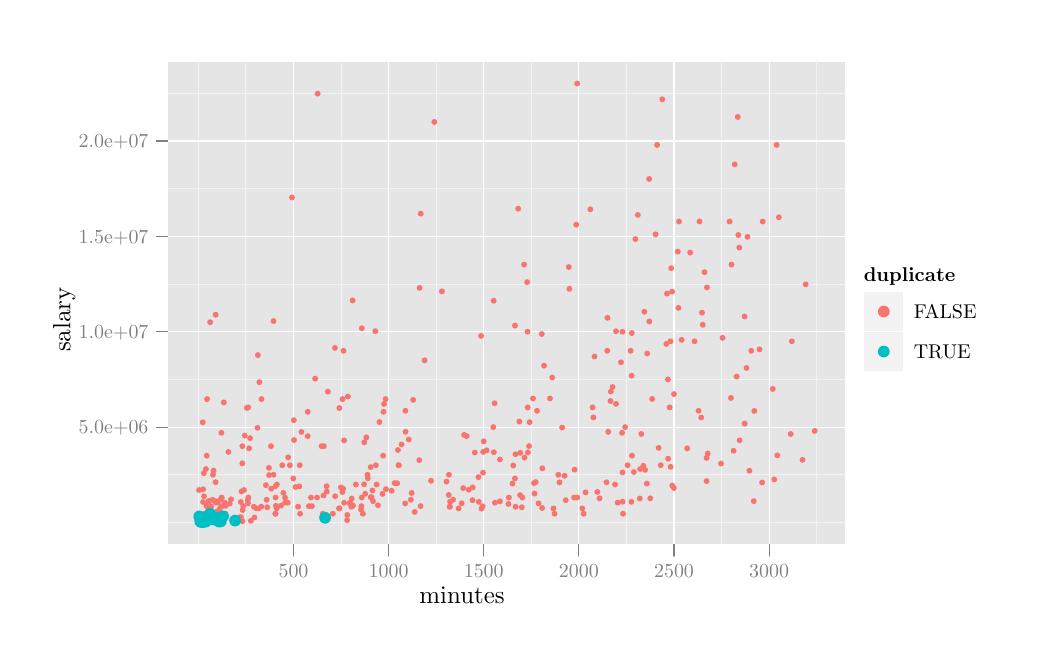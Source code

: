 % Created by tikzDevice version 0.5.3 on 2011-01-28 19:54:13
\begin{tikzpicture}[x=1pt,y=1pt]
\draw[color=white,opacity=0] (0,0) rectangle (361.35,216.81);
\begin{scope}
\path[clip] (  0.00,  0.00) rectangle (361.35,216.81);
\definecolor[named]{drawColor}{rgb}{0.31,0.86,0.98}
\end{scope}
\begin{scope}
\path[clip] (  0.00,  0.00) rectangle (361.35,216.81);
\definecolor[named]{drawColor}{rgb}{0.31,0.86,0.98}
\end{scope}
\begin{scope}
\path[clip] (  0.00,  0.00) rectangle (361.35,216.81);
\definecolor[named]{drawColor}{rgb}{0.31,0.86,0.98}
\end{scope}
\begin{scope}
\path[clip] (  0.00,  0.00) rectangle (361.35,216.81);
\definecolor[named]{drawColor}{rgb}{0.31,0.86,0.98}
\end{scope}
\begin{scope}
\path[clip] (  0.00,  0.00) rectangle (361.35,216.81);
\definecolor[named]{drawColor}{rgb}{0.31,0.86,0.98}
\end{scope}
\begin{scope}
\path[clip] (  0.00,  0.00) rectangle (361.35,216.81);
\definecolor[named]{drawColor}{rgb}{0.31,0.86,0.98}
\end{scope}
\begin{scope}
\path[clip] (  0.00,  0.00) rectangle (361.35,216.81);
\definecolor[named]{drawColor}{rgb}{0.31,0.86,0.98}
\end{scope}
\begin{scope}
\path[clip] (  0.00,  0.00) rectangle (361.35,216.81);
\definecolor[named]{drawColor}{rgb}{0.31,0.86,0.98}
\end{scope}
\begin{scope}
\path[clip] (  0.00,  0.00) rectangle (361.35,216.81);
\definecolor[named]{drawColor}{rgb}{0.31,0.86,0.98}
\end{scope}
\begin{scope}
\path[clip] (  0.00,  0.00) rectangle (361.35,216.81);
\definecolor[named]{drawColor}{rgb}{0.31,0.86,0.98}
\end{scope}
\begin{scope}
\path[clip] (  0.00,  0.00) rectangle (361.35,216.81);
\definecolor[named]{drawColor}{rgb}{0.31,0.86,0.98}
\end{scope}
\begin{scope}
\path[clip] (  0.00,  0.00) rectangle (361.35,216.81);
\definecolor[named]{drawColor}{rgb}{0.31,0.86,0.98}
\end{scope}
\begin{scope}
\path[clip] (  0.00,  0.00) rectangle (361.35,216.81);
\definecolor[named]{drawColor}{rgb}{0.31,0.86,0.98}
\end{scope}
\begin{scope}
\path[clip] (  0.00,  0.00) rectangle (361.35,216.81);
\definecolor[named]{drawColor}{rgb}{0.31,0.86,0.98}
\end{scope}
\begin{scope}
\path[clip] (  0.00,  0.00) rectangle (361.35,216.81);
\definecolor[named]{drawColor}{rgb}{0.31,0.86,0.98}
\end{scope}
\begin{scope}
\path[clip] (  0.00,  0.00) rectangle (361.35,216.81);
\definecolor[named]{drawColor}{rgb}{0.31,0.86,0.98}
\end{scope}
\begin{scope}
\path[clip] (  0.00,  0.00) rectangle (361.35,216.81);
\definecolor[named]{drawColor}{rgb}{0.31,0.86,0.98}
\end{scope}
\begin{scope}
\path[clip] (  0.00,  0.00) rectangle (361.35,216.81);
\definecolor[named]{drawColor}{rgb}{0.31,0.86,0.98}
\end{scope}
\begin{scope}
\path[clip] (  0.00,  0.00) rectangle (361.35,216.81);
\definecolor[named]{drawColor}{rgb}{0.31,0.86,0.98}
\end{scope}
\begin{scope}
\path[clip] (  0.00,  0.00) rectangle (361.35,216.81);
\definecolor[named]{drawColor}{rgb}{0.31,0.86,0.98}
\end{scope}
\begin{scope}
\path[clip] (  0.00,  0.00) rectangle (361.35,216.81);
\definecolor[named]{drawColor}{rgb}{0.31,0.86,0.98}
\end{scope}
\begin{scope}
\path[clip] (  0.00,  0.00) rectangle (361.35,216.81);
\definecolor[named]{drawColor}{rgb}{0.31,0.86,0.98}
\end{scope}
\begin{scope}
\path[clip] (  0.00,  0.00) rectangle (361.35,216.81);
\definecolor[named]{drawColor}{rgb}{0.31,0.86,0.98}
\definecolor[named]{fillColor}{rgb}{1.00,1.00,1.00}

\draw[fill=fillColor,draw opacity=0.00,] (  0.00,  0.00) rectangle (361.35,216.81);
\end{scope}
\begin{scope}
\path[clip] (  0.00,  0.00) rectangle (361.35,216.81);
\definecolor[named]{drawColor}{rgb}{0.31,0.86,0.98}
\end{scope}
\begin{scope}
\path[clip] (  0.00,  0.00) rectangle (361.35,216.81);
\definecolor[named]{drawColor}{rgb}{0.31,0.86,0.98}
\end{scope}
\begin{scope}
\path[clip] (  0.00,  0.00) rectangle (361.35,216.81);
\definecolor[named]{drawColor}{rgb}{0.31,0.86,0.98}
\end{scope}
\begin{scope}
\path[clip] (  0.00,  0.00) rectangle (361.35,216.81);
\definecolor[named]{drawColor}{rgb}{0.31,0.86,0.98}
\end{scope}
\begin{scope}
\path[clip] (  0.00,  0.00) rectangle (361.35,216.81);
\definecolor[named]{drawColor}{rgb}{0.31,0.86,0.98}
\end{scope}
\begin{scope}
\path[clip] (  0.00,  0.00) rectangle (361.35,216.81);
\definecolor[named]{drawColor}{rgb}{0.31,0.86,0.98}
\definecolor[named]{drawColor}{rgb}{0.00,0.00,0.00}

\node[color=drawColor,anchor=base,inner sep=0pt, outer sep=0pt, scale=  0.90] at (156.77,  9.03) {minutes%
};
\end{scope}
\begin{scope}
\path[clip] (  0.00,  0.00) rectangle (361.35,216.81);
\definecolor[named]{drawColor}{rgb}{0.31,0.86,0.98}
\end{scope}
\begin{scope}
\path[clip] (  0.00,  0.00) rectangle (361.35,216.81);
\definecolor[named]{drawColor}{rgb}{0.31,0.86,0.98}
\end{scope}
\begin{scope}
\path[clip] (  0.00,  0.00) rectangle (361.35,216.81);
\definecolor[named]{drawColor}{rgb}{0.31,0.86,0.98}
\definecolor[named]{drawColor}{rgb}{0.00,0.00,0.00}

\node[rotate= 90.00,color=drawColor,anchor=base,inner sep=0pt, outer sep=0pt, scale=  0.90] at ( 15.23,111.50) {salary%
};
\end{scope}
\begin{scope}
\path[clip] (  0.00,  0.00) rectangle (361.35,216.81);
\definecolor[named]{drawColor}{rgb}{0.31,0.86,0.98}
\end{scope}
\begin{scope}
\path[clip] (  0.00,  0.00) rectangle (361.35,216.81);
\definecolor[named]{drawColor}{rgb}{0.31,0.86,0.98}
\end{scope}
\begin{scope}
\path[clip] (  0.00,  0.00) rectangle (361.35,216.81);
\definecolor[named]{drawColor}{rgb}{0.31,0.86,0.98}
\end{scope}
\begin{scope}
\path[clip] ( 18.24,204.76) rectangle ( 50.55,204.76);
\definecolor[named]{drawColor}{rgb}{0.31,0.86,0.98}
\end{scope}
\begin{scope}
\path[clip] (  0.00,  0.00) rectangle (361.35,216.81);
\definecolor[named]{drawColor}{rgb}{0.31,0.86,0.98}
\end{scope}
\begin{scope}
\path[clip] ( 18.24,204.76) rectangle ( 50.55,204.76);
\definecolor[named]{drawColor}{rgb}{0.31,0.86,0.98}
\end{scope}
\begin{scope}
\path[clip] (  0.00,  0.00) rectangle (361.35,216.81);
\definecolor[named]{drawColor}{rgb}{0.31,0.86,0.98}
\end{scope}
\begin{scope}
\path[clip] (  0.00,  0.00) rectangle (361.35,216.81);
\definecolor[named]{drawColor}{rgb}{0.31,0.86,0.98}
\end{scope}
\begin{scope}
\path[clip] (  0.00,  0.00) rectangle (361.35,216.81);
\definecolor[named]{drawColor}{rgb}{0.31,0.86,0.98}
\end{scope}
\begin{scope}
\path[clip] ( 18.24, 30.32) rectangle ( 50.55, 30.32);
\definecolor[named]{drawColor}{rgb}{0.31,0.86,0.98}
\end{scope}
\begin{scope}
\path[clip] (  0.00,  0.00) rectangle (361.35,216.81);
\definecolor[named]{drawColor}{rgb}{0.31,0.86,0.98}
\end{scope}
\begin{scope}
\path[clip] ( 18.24, 18.24) rectangle ( 50.55, 30.32);
\definecolor[named]{drawColor}{rgb}{0.31,0.86,0.98}
\end{scope}
\begin{scope}
\path[clip] (  0.00,  0.00) rectangle (361.35,216.81);
\definecolor[named]{drawColor}{rgb}{0.31,0.86,0.98}
\end{scope}
\begin{scope}
\path[clip] ( 18.24, 18.24) rectangle ( 50.55, 18.24);
\definecolor[named]{drawColor}{rgb}{0.31,0.86,0.98}
\end{scope}
\begin{scope}
\path[clip] (  0.00,  0.00) rectangle (361.35,216.81);
\definecolor[named]{drawColor}{rgb}{0.31,0.86,0.98}
\end{scope}
\begin{scope}
\path[clip] ( 50.55,204.76) rectangle ( 50.55,204.76);
\definecolor[named]{drawColor}{rgb}{0.31,0.86,0.98}
\end{scope}
\begin{scope}
\path[clip] (  0.00,  0.00) rectangle (361.35,216.81);
\definecolor[named]{drawColor}{rgb}{0.31,0.86,0.98}
\end{scope}
\begin{scope}
\path[clip] ( 50.55,204.76) rectangle ( 50.55,204.76);
\definecolor[named]{drawColor}{rgb}{0.31,0.86,0.98}
\end{scope}
\begin{scope}
\path[clip] (  0.00,  0.00) rectangle (361.35,216.81);
\definecolor[named]{drawColor}{rgb}{0.31,0.86,0.98}
\end{scope}
\begin{scope}
\path[clip] ( 50.55, 30.32) rectangle ( 50.55,204.77);
\definecolor[named]{drawColor}{rgb}{0.31,0.86,0.98}
\end{scope}
\begin{scope}
\path[clip] (  0.00,  0.00) rectangle (361.35,216.81);
\definecolor[named]{drawColor}{rgb}{0.31,0.86,0.98}
\end{scope}
\begin{scope}
\path[clip] ( 50.55, 30.32) rectangle ( 50.55, 30.32);
\definecolor[named]{drawColor}{rgb}{0.31,0.86,0.98}
\end{scope}
\begin{scope}
\path[clip] (  0.00,  0.00) rectangle (361.35,216.81);
\definecolor[named]{drawColor}{rgb}{0.31,0.86,0.98}
\end{scope}
\begin{scope}
\path[clip] ( 50.55, 18.24) rectangle ( 50.55, 30.32);
\definecolor[named]{drawColor}{rgb}{0.31,0.86,0.98}
\end{scope}
\begin{scope}
\path[clip] (  0.00,  0.00) rectangle (361.35,216.81);
\definecolor[named]{drawColor}{rgb}{0.31,0.86,0.98}
\end{scope}
\begin{scope}
\path[clip] ( 50.55, 18.24) rectangle ( 50.55, 18.24);
\definecolor[named]{drawColor}{rgb}{0.31,0.86,0.98}
\end{scope}
\begin{scope}
\path[clip] (  0.00,  0.00) rectangle (361.35,216.81);
\definecolor[named]{drawColor}{rgb}{0.31,0.86,0.98}
\end{scope}
\begin{scope}
\path[clip] ( 50.55,204.76) rectangle (295.29,204.76);
\definecolor[named]{drawColor}{rgb}{0.31,0.86,0.98}
\end{scope}
\begin{scope}
\path[clip] (  0.00,  0.00) rectangle (361.35,216.81);
\definecolor[named]{drawColor}{rgb}{0.31,0.86,0.98}
\end{scope}
\begin{scope}
\path[clip] ( 50.55,204.76) rectangle (295.29,204.76);
\definecolor[named]{drawColor}{rgb}{0.31,0.86,0.98}
\end{scope}
\begin{scope}
\path[clip] (  0.00,  0.00) rectangle (361.35,216.81);
\definecolor[named]{drawColor}{rgb}{0.31,0.86,0.98}
\end{scope}
\begin{scope}
\path[clip] ( 50.55, 30.32) rectangle (295.29,204.77);
\definecolor[named]{drawColor}{rgb}{0.31,0.86,0.98}
\end{scope}
\begin{scope}
\path[clip] (  0.00,  0.00) rectangle (361.35,216.81);
\definecolor[named]{drawColor}{rgb}{0.31,0.86,0.98}
\end{scope}
\begin{scope}
\path[clip] ( 50.55, 30.32) rectangle (295.29, 30.32);
\definecolor[named]{drawColor}{rgb}{0.31,0.86,0.98}
\end{scope}
\begin{scope}
\path[clip] (  0.00,  0.00) rectangle (361.35,216.81);
\definecolor[named]{drawColor}{rgb}{0.31,0.86,0.98}
\end{scope}
\begin{scope}
\path[clip] (  0.00,  0.00) rectangle (361.35,216.81);
\definecolor[named]{drawColor}{rgb}{0.31,0.86,0.98}
\end{scope}
\begin{scope}
\path[clip] (  0.00,  0.00) rectangle (361.35,216.81);
\definecolor[named]{drawColor}{rgb}{0.31,0.86,0.98}
\end{scope}
\begin{scope}
\path[clip] ( 50.55, 18.24) rectangle (295.29, 18.24);
\definecolor[named]{drawColor}{rgb}{0.31,0.86,0.98}
\end{scope}
\begin{scope}
\path[clip] (  0.00,  0.00) rectangle (361.35,216.81);
\definecolor[named]{drawColor}{rgb}{0.31,0.86,0.98}
\end{scope}
\begin{scope}
\path[clip] (295.29,204.76) rectangle (295.29,204.76);
\definecolor[named]{drawColor}{rgb}{0.31,0.86,0.98}
\end{scope}
\begin{scope}
\path[clip] (  0.00,  0.00) rectangle (361.35,216.81);
\definecolor[named]{drawColor}{rgb}{0.31,0.86,0.98}
\end{scope}
\begin{scope}
\path[clip] (295.29,204.76) rectangle (295.29,204.76);
\definecolor[named]{drawColor}{rgb}{0.31,0.86,0.98}
\end{scope}
\begin{scope}
\path[clip] (  0.00,  0.00) rectangle (361.35,216.81);
\definecolor[named]{drawColor}{rgb}{0.31,0.86,0.98}
\end{scope}
\begin{scope}
\path[clip] (295.29, 30.32) rectangle (295.29,204.77);
\definecolor[named]{drawColor}{rgb}{0.31,0.86,0.98}
\end{scope}
\begin{scope}
\path[clip] (  0.00,  0.00) rectangle (361.35,216.81);
\definecolor[named]{drawColor}{rgb}{0.31,0.86,0.98}
\end{scope}
\begin{scope}
\path[clip] (295.29, 30.32) rectangle (295.29, 30.32);
\definecolor[named]{drawColor}{rgb}{0.31,0.86,0.98}
\end{scope}
\begin{scope}
\path[clip] (  0.00,  0.00) rectangle (361.35,216.81);
\definecolor[named]{drawColor}{rgb}{0.31,0.86,0.98}
\end{scope}
\begin{scope}
\path[clip] (295.29, 18.24) rectangle (295.29, 30.32);
\definecolor[named]{drawColor}{rgb}{0.31,0.86,0.98}
\end{scope}
\begin{scope}
\path[clip] (  0.00,  0.00) rectangle (361.35,216.81);
\definecolor[named]{drawColor}{rgb}{0.31,0.86,0.98}
\end{scope}
\begin{scope}
\path[clip] (295.29, 18.24) rectangle (295.29, 18.24);
\definecolor[named]{drawColor}{rgb}{0.31,0.86,0.98}
\end{scope}
\begin{scope}
\path[clip] (  0.00,  0.00) rectangle (361.35,216.81);
\definecolor[named]{drawColor}{rgb}{0.31,0.86,0.98}
\end{scope}
\begin{scope}
\path[clip] (295.29,204.76) rectangle (295.29,204.76);
\definecolor[named]{drawColor}{rgb}{0.31,0.86,0.98}
\end{scope}
\begin{scope}
\path[clip] (  0.00,  0.00) rectangle (361.35,216.81);
\definecolor[named]{drawColor}{rgb}{0.31,0.86,0.98}
\end{scope}
\begin{scope}
\path[clip] (295.29,204.76) rectangle (295.29,204.76);
\definecolor[named]{drawColor}{rgb}{0.31,0.86,0.98}
\end{scope}
\begin{scope}
\path[clip] (  0.00,  0.00) rectangle (361.35,216.81);
\definecolor[named]{drawColor}{rgb}{0.31,0.86,0.98}
\end{scope}
\begin{scope}
\path[clip] (295.29, 30.32) rectangle (295.29,204.77);
\definecolor[named]{drawColor}{rgb}{0.31,0.86,0.98}
\end{scope}
\begin{scope}
\path[clip] (  0.00,  0.00) rectangle (361.35,216.81);
\definecolor[named]{drawColor}{rgb}{0.31,0.86,0.98}
\end{scope}
\begin{scope}
\path[clip] (295.29, 30.32) rectangle (295.29, 30.32);
\definecolor[named]{drawColor}{rgb}{0.31,0.86,0.98}
\end{scope}
\begin{scope}
\path[clip] (  0.00,  0.00) rectangle (361.35,216.81);
\definecolor[named]{drawColor}{rgb}{0.31,0.86,0.98}
\end{scope}
\begin{scope}
\path[clip] (295.29, 18.24) rectangle (295.29, 30.32);
\definecolor[named]{drawColor}{rgb}{0.31,0.86,0.98}
\end{scope}
\begin{scope}
\path[clip] (  0.00,  0.00) rectangle (361.35,216.81);
\definecolor[named]{drawColor}{rgb}{0.31,0.86,0.98}
\end{scope}
\begin{scope}
\path[clip] (295.29, 18.24) rectangle (295.29, 18.24);
\definecolor[named]{drawColor}{rgb}{0.31,0.86,0.98}
\end{scope}
\begin{scope}
\path[clip] (  0.00,  0.00) rectangle (361.35,216.81);
\definecolor[named]{drawColor}{rgb}{0.31,0.86,0.98}
\end{scope}
\begin{scope}
\path[clip] (295.29,204.76) rectangle (295.29,204.76);
\definecolor[named]{drawColor}{rgb}{0.31,0.86,0.98}
\end{scope}
\begin{scope}
\path[clip] (  0.00,  0.00) rectangle (361.35,216.81);
\definecolor[named]{drawColor}{rgb}{0.31,0.86,0.98}
\end{scope}
\begin{scope}
\path[clip] (295.29,204.76) rectangle (295.29,204.76);
\definecolor[named]{drawColor}{rgb}{0.31,0.86,0.98}
\end{scope}
\begin{scope}
\path[clip] (  0.00,  0.00) rectangle (361.35,216.81);
\definecolor[named]{drawColor}{rgb}{0.31,0.86,0.98}
\end{scope}
\begin{scope}
\path[clip] (295.29, 30.32) rectangle (295.29,204.77);
\definecolor[named]{drawColor}{rgb}{0.31,0.86,0.98}
\end{scope}
\begin{scope}
\path[clip] (  0.00,  0.00) rectangle (361.35,216.81);
\definecolor[named]{drawColor}{rgb}{0.31,0.86,0.98}
\end{scope}
\begin{scope}
\path[clip] (295.29, 30.32) rectangle (295.29, 30.32);
\definecolor[named]{drawColor}{rgb}{0.31,0.86,0.98}
\end{scope}
\begin{scope}
\path[clip] (  0.00,  0.00) rectangle (361.35,216.81);
\definecolor[named]{drawColor}{rgb}{0.31,0.86,0.98}
\end{scope}
\begin{scope}
\path[clip] (295.29, 18.24) rectangle (295.29, 30.32);
\definecolor[named]{drawColor}{rgb}{0.31,0.86,0.98}
\end{scope}
\begin{scope}
\path[clip] (  0.00,  0.00) rectangle (361.35,216.81);
\definecolor[named]{drawColor}{rgb}{0.31,0.86,0.98}
\end{scope}
\begin{scope}
\path[clip] (295.29, 18.24) rectangle (295.29, 18.24);
\definecolor[named]{drawColor}{rgb}{0.31,0.86,0.98}
\end{scope}
\begin{scope}
\path[clip] (  0.00,  0.00) rectangle (361.35,216.81);
\definecolor[named]{drawColor}{rgb}{0.31,0.86,0.98}
\end{scope}
\begin{scope}
\path[clip] ( 18.24,204.76) rectangle ( 50.55,204.76);
\definecolor[named]{drawColor}{rgb}{0.31,0.86,0.98}
\end{scope}
\begin{scope}
\path[clip] (  0.00,  0.00) rectangle (361.35,216.81);
\definecolor[named]{drawColor}{rgb}{0.31,0.86,0.98}
\end{scope}
\begin{scope}
\path[clip] ( 18.24,204.76) rectangle ( 50.55,204.76);
\definecolor[named]{drawColor}{rgb}{0.31,0.86,0.98}
\end{scope}
\begin{scope}
\path[clip] (  0.00,  0.00) rectangle (361.35,216.81);
\definecolor[named]{drawColor}{rgb}{0.31,0.86,0.98}
\end{scope}
\begin{scope}
\path[clip] (  0.00,  0.00) rectangle (361.35,216.81);
\definecolor[named]{drawColor}{rgb}{0.31,0.86,0.98}
\definecolor[named]{drawColor}{rgb}{0.50,0.50,0.50}

\node[color=drawColor,anchor=base east,inner sep=0pt, outer sep=0pt, scale=  0.72] at ( 43.44, 70.20) {5.0e+06%
};

\node[color=drawColor,anchor=base east,inner sep=0pt, outer sep=0pt, scale=  0.72] at ( 43.44,104.66) {1.0e+07%
};

\node[color=drawColor,anchor=base east,inner sep=0pt, outer sep=0pt, scale=  0.72] at ( 43.44,139.12) {1.5e+07%
};

\node[color=drawColor,anchor=base east,inner sep=0pt, outer sep=0pt, scale=  0.72] at ( 43.44,173.57) {2.0e+07%
};
\end{scope}
\begin{scope}
\path[clip] (  0.00,  0.00) rectangle (361.35,216.81);
\definecolor[named]{drawColor}{rgb}{0.31,0.86,0.98}
\definecolor[named]{drawColor}{rgb}{0.50,0.50,0.50}

\draw[color=drawColor,line cap=round,line join=round,fill opacity=0.00,] ( 46.28, 72.68) -- ( 50.55, 72.68);

\draw[color=drawColor,line cap=round,line join=round,fill opacity=0.00,] ( 46.28,107.14) -- ( 50.55,107.14);

\draw[color=drawColor,line cap=round,line join=round,fill opacity=0.00,] ( 46.28,141.60) -- ( 50.55,141.60);

\draw[color=drawColor,line cap=round,line join=round,fill opacity=0.00,] ( 46.28,176.05) -- ( 50.55,176.05);
\end{scope}
\begin{scope}
\path[clip] (  0.00,  0.00) rectangle (361.35,216.81);
\definecolor[named]{drawColor}{rgb}{0.31,0.86,0.98}
\end{scope}
\begin{scope}
\path[clip] (  0.00,  0.00) rectangle (361.35,216.81);
\definecolor[named]{drawColor}{rgb}{0.31,0.86,0.98}
\end{scope}
\begin{scope}
\path[clip] (  0.00,  0.00) rectangle (361.35,216.81);
\definecolor[named]{drawColor}{rgb}{0.31,0.86,0.98}
\end{scope}
\begin{scope}
\path[clip] ( 18.24, 30.32) rectangle ( 50.55, 30.32);
\definecolor[named]{drawColor}{rgb}{0.31,0.86,0.98}
\end{scope}
\begin{scope}
\path[clip] (  0.00,  0.00) rectangle (361.35,216.81);
\definecolor[named]{drawColor}{rgb}{0.31,0.86,0.98}
\end{scope}
\begin{scope}
\path[clip] ( 18.24, 18.24) rectangle ( 50.55, 30.32);
\definecolor[named]{drawColor}{rgb}{0.31,0.86,0.98}
\end{scope}
\begin{scope}
\path[clip] (  0.00,  0.00) rectangle (361.35,216.81);
\definecolor[named]{drawColor}{rgb}{0.31,0.86,0.98}
\end{scope}
\begin{scope}
\path[clip] ( 18.24, 18.24) rectangle ( 50.55, 18.24);
\definecolor[named]{drawColor}{rgb}{0.31,0.86,0.98}
\end{scope}
\begin{scope}
\path[clip] (  0.00,  0.00) rectangle (361.35,216.81);
\definecolor[named]{drawColor}{rgb}{0.31,0.86,0.98}
\end{scope}
\begin{scope}
\path[clip] ( 50.55,204.76) rectangle ( 50.55,204.76);
\definecolor[named]{drawColor}{rgb}{0.31,0.86,0.98}
\end{scope}
\begin{scope}
\path[clip] (  0.00,  0.00) rectangle (361.35,216.81);
\definecolor[named]{drawColor}{rgb}{0.31,0.86,0.98}
\end{scope}
\begin{scope}
\path[clip] ( 50.55,204.76) rectangle ( 50.55,204.76);
\definecolor[named]{drawColor}{rgb}{0.31,0.86,0.98}
\end{scope}
\begin{scope}
\path[clip] (  0.00,  0.00) rectangle (361.35,216.81);
\definecolor[named]{drawColor}{rgb}{0.31,0.86,0.98}
\end{scope}
\begin{scope}
\path[clip] ( 50.55, 30.32) rectangle ( 50.55,204.77);
\definecolor[named]{drawColor}{rgb}{0.31,0.86,0.98}
\end{scope}
\begin{scope}
\path[clip] (  0.00,  0.00) rectangle (361.35,216.81);
\definecolor[named]{drawColor}{rgb}{0.31,0.86,0.98}
\end{scope}
\begin{scope}
\path[clip] ( 50.55, 30.32) rectangle ( 50.55, 30.32);
\definecolor[named]{drawColor}{rgb}{0.31,0.86,0.98}
\end{scope}
\begin{scope}
\path[clip] (  0.00,  0.00) rectangle (361.35,216.81);
\definecolor[named]{drawColor}{rgb}{0.31,0.86,0.98}
\end{scope}
\begin{scope}
\path[clip] ( 50.55, 18.24) rectangle ( 50.55, 30.32);
\definecolor[named]{drawColor}{rgb}{0.31,0.86,0.98}
\end{scope}
\begin{scope}
\path[clip] (  0.00,  0.00) rectangle (361.35,216.81);
\definecolor[named]{drawColor}{rgb}{0.31,0.86,0.98}
\end{scope}
\begin{scope}
\path[clip] ( 50.55, 18.24) rectangle ( 50.55, 18.24);
\definecolor[named]{drawColor}{rgb}{0.31,0.86,0.98}
\end{scope}
\begin{scope}
\path[clip] (  0.00,  0.00) rectangle (361.35,216.81);
\definecolor[named]{drawColor}{rgb}{0.31,0.86,0.98}
\end{scope}
\begin{scope}
\path[clip] ( 50.55,204.76) rectangle (295.29,204.76);
\definecolor[named]{drawColor}{rgb}{0.31,0.86,0.98}
\end{scope}
\begin{scope}
\path[clip] (  0.00,  0.00) rectangle (361.35,216.81);
\definecolor[named]{drawColor}{rgb}{0.31,0.86,0.98}
\end{scope}
\begin{scope}
\path[clip] ( 50.55,204.76) rectangle (295.29,204.76);
\definecolor[named]{drawColor}{rgb}{0.31,0.86,0.98}
\end{scope}
\begin{scope}
\path[clip] (  0.00,  0.00) rectangle (361.35,216.81);
\definecolor[named]{drawColor}{rgb}{0.31,0.86,0.98}
\end{scope}
\begin{scope}
\path[clip] ( 50.55, 30.32) rectangle (295.29,204.77);
\definecolor[named]{drawColor}{rgb}{0.31,0.86,0.98}
\definecolor[named]{fillColor}{rgb}{0.90,0.90,0.90}

\draw[fill=fillColor,draw opacity=0.00,] ( 50.55, 30.32) rectangle (295.29,204.77);
\definecolor[named]{drawColor}{rgb}{0.95,0.95,0.95}

\draw[color=drawColor,line width= 0.0pt,line cap=round,line join=round,fill opacity=0.00,] ( 50.55, 38.23) --
	(295.29, 38.23);

\draw[color=drawColor,line width= 0.0pt,line cap=round,line join=round,fill opacity=0.00,] ( 50.55, 55.45) --
	(295.29, 55.45);

\draw[color=drawColor,line width= 0.0pt,line cap=round,line join=round,fill opacity=0.00,] ( 50.55, 72.68) --
	(295.29, 72.68);

\draw[color=drawColor,line width= 0.0pt,line cap=round,line join=round,fill opacity=0.00,] ( 50.55, 89.91) --
	(295.29, 89.91);

\draw[color=drawColor,line width= 0.0pt,line cap=round,line join=round,fill opacity=0.00,] ( 50.55,107.14) --
	(295.29,107.14);

\draw[color=drawColor,line width= 0.0pt,line cap=round,line join=round,fill opacity=0.00,] ( 50.55,124.37) --
	(295.29,124.37);

\draw[color=drawColor,line width= 0.0pt,line cap=round,line join=round,fill opacity=0.00,] ( 50.55,141.60) --
	(295.29,141.60);

\draw[color=drawColor,line width= 0.0pt,line cap=round,line join=round,fill opacity=0.00,] ( 50.55,158.82) --
	(295.29,158.82);

\draw[color=drawColor,line width= 0.0pt,line cap=round,line join=round,fill opacity=0.00,] ( 50.55,176.05) --
	(295.29,176.05);

\draw[color=drawColor,line width= 0.0pt,line cap=round,line join=round,fill opacity=0.00,] ( 50.55,193.28) --
	(295.29,193.28);

\draw[color=drawColor,line width= 0.0pt,line cap=round,line join=round,fill opacity=0.00,] ( 61.47, 30.32) --
	( 61.47,204.77);

\draw[color=drawColor,line width= 0.0pt,line cap=round,line join=round,fill opacity=0.00,] ( 78.66, 30.32) --
	( 78.66,204.77);

\draw[color=drawColor,line width= 0.0pt,line cap=round,line join=round,fill opacity=0.00,] ( 95.85, 30.32) --
	( 95.85,204.77);

\draw[color=drawColor,line width= 0.0pt,line cap=round,line join=round,fill opacity=0.00,] (113.04, 30.32) --
	(113.04,204.77);

\draw[color=drawColor,line width= 0.0pt,line cap=round,line join=round,fill opacity=0.00,] (130.22, 30.32) --
	(130.22,204.77);

\draw[color=drawColor,line width= 0.0pt,line cap=round,line join=round,fill opacity=0.00,] (147.41, 30.32) --
	(147.41,204.77);

\draw[color=drawColor,line width= 0.0pt,line cap=round,line join=round,fill opacity=0.00,] (164.60, 30.32) --
	(164.60,204.77);

\draw[color=drawColor,line width= 0.0pt,line cap=round,line join=round,fill opacity=0.00,] (181.79, 30.32) --
	(181.79,204.77);

\draw[color=drawColor,line width= 0.0pt,line cap=round,line join=round,fill opacity=0.00,] (198.98, 30.32) --
	(198.98,204.77);

\draw[color=drawColor,line width= 0.0pt,line cap=round,line join=round,fill opacity=0.00,] (216.17, 30.32) --
	(216.17,204.77);

\draw[color=drawColor,line width= 0.0pt,line cap=round,line join=round,fill opacity=0.00,] (233.36, 30.32) --
	(233.36,204.77);

\draw[color=drawColor,line width= 0.0pt,line cap=round,line join=round,fill opacity=0.00,] (250.55, 30.32) --
	(250.55,204.77);

\draw[color=drawColor,line width= 0.0pt,line cap=round,line join=round,fill opacity=0.00,] (267.74, 30.32) --
	(267.74,204.77);

\draw[color=drawColor,line width= 0.0pt,line cap=round,line join=round,fill opacity=0.00,] (284.93, 30.32) --
	(284.93,204.77);
\definecolor[named]{drawColor}{rgb}{1.00,1.00,1.00}

\draw[color=drawColor,line cap=round,line join=round,fill opacity=0.00,] ( 50.55, 72.68) --
	(295.29, 72.68);

\draw[color=drawColor,line cap=round,line join=round,fill opacity=0.00,] ( 50.55,107.14) --
	(295.29,107.14);

\draw[color=drawColor,line cap=round,line join=round,fill opacity=0.00,] ( 50.55,141.60) --
	(295.29,141.60);

\draw[color=drawColor,line cap=round,line join=round,fill opacity=0.00,] ( 50.55,176.05) --
	(295.29,176.05);

\draw[color=drawColor,line cap=round,line join=round,fill opacity=0.00,] ( 95.85, 30.32) --
	( 95.85,204.77);

\draw[color=drawColor,line cap=round,line join=round,fill opacity=0.00,] (130.22, 30.32) --
	(130.22,204.77);

\draw[color=drawColor,line cap=round,line join=round,fill opacity=0.00,] (164.60, 30.32) --
	(164.60,204.77);

\draw[color=drawColor,line cap=round,line join=round,fill opacity=0.00,] (198.98, 30.32) --
	(198.98,204.77);

\draw[color=drawColor,line cap=round,line join=round,fill opacity=0.00,] (233.36, 30.32) --
	(233.36,204.77);

\draw[color=drawColor,line cap=round,line join=round,fill opacity=0.00,] (267.74, 30.32) --
	(267.74,204.77);
\definecolor[named]{fillColor}{rgb}{0.97,0.46,0.43}

\draw[fill=fillColor,draw opacity=0.00,] (214.79, 45.71) circle (  1.07);

\draw[fill=fillColor,draw opacity=0.00,] ( 63.53, 47.68) circle (  1.07);

\draw[fill=fillColor,draw opacity=0.00,] (262.37, 78.50) circle (  1.07);

\draw[fill=fillColor,draw opacity=0.00,] ( 63.46, 56.03) circle (  1.07);

\draw[fill=fillColor,draw opacity=0.00,] ( 92.82, 47.19) circle (  1.07);

\draw[fill=fillColor,draw opacity=0.00,] (255.29,167.62) circle (  1.07);

\draw[fill=fillColor,draw opacity=0.00,] (122.59, 55.45) circle (  1.07);

\draw[fill=fillColor,draw opacity=0.00,] (114.14, 67.86) circle (  1.07);

\draw[fill=fillColor,draw opacity=0.00,] (141.78, 44.12) circle (  1.07);

\draw[fill=fillColor,draw opacity=0.00,] ( 62.50, 38.60) circle (  1.07);

\draw[fill=fillColor,draw opacity=0.00,] (177.80, 63.38) circle (  1.07);

\draw[fill=fillColor,draw opacity=0.00,] (122.73, 54.18) circle (  1.07);

\draw[fill=fillColor,draw opacity=0.00,] (124.04, 47.30) circle (  1.07);

\draw[fill=fillColor,draw opacity=0.00,] (242.57,146.97) circle (  1.07);

\draw[fill=fillColor,draw opacity=0.00,] (152.36, 43.92) circle (  1.07);

\draw[fill=fillColor,draw opacity=0.00,] (141.84,149.81) circle (  1.07);

\draw[fill=fillColor,draw opacity=0.00,] (242.23, 78.57) circle (  1.07);

\draw[fill=fillColor,draw opacity=0.00,] ( 64.22, 57.53) circle (  1.07);

\draw[fill=fillColor,draw opacity=0.00,] (170.45, 45.86) circle (  1.07);

\draw[fill=fillColor,draw opacity=0.00,] ( 92.89, 45.47) circle (  1.07);

\draw[fill=fillColor,draw opacity=0.00,] (162.68, 54.59) circle (  1.07);

\draw[fill=fillColor,draw opacity=0.00,] ( 77.35, 59.59) circle (  1.07);

\draw[fill=fillColor,draw opacity=0.00,] ( 67.73, 52.78) circle (  1.07);

\draw[fill=fillColor,draw opacity=0.00,] ( 78.25, 69.61) circle (  1.07);

\draw[fill=fillColor,draw opacity=0.00,] (115.51, 83.71) circle (  1.07);

\draw[fill=fillColor,draw opacity=0.00,] (253.92, 83.21) circle (  1.07);

\draw[fill=fillColor,draw opacity=0.00,] (205.65, 49.25) circle (  1.07);

\draw[fill=fillColor,draw opacity=0.00,] ( 77.42, 38.68) circle (  1.07);

\draw[fill=fillColor,draw opacity=0.00,] (106.02, 65.79) circle (  1.07);

\draw[fill=fillColor,draw opacity=0.00,] (210.53, 85.53) circle (  1.07);

\draw[fill=fillColor,draw opacity=0.00,] ( 70.68, 81.59) circle (  1.07);

\draw[fill=fillColor,draw opacity=0.00,] (124.59, 45.94) circle (  1.07);

\draw[fill=fillColor,draw opacity=0.00,] (151.13, 52.99) circle (  1.07);

\draw[fill=fillColor,draw opacity=0.00,] (221.53, 70.19) circle (  1.07);

\draw[fill=fillColor,draw opacity=0.00,] (138.54, 48.89) circle (  1.07);

\draw[fill=fillColor,draw opacity=0.00,] ( 63.05, 74.41) circle (  1.07);

\draw[fill=fillColor,draw opacity=0.00,] ( 81.55, 43.91) circle (  1.07);

\draw[fill=fillColor,draw opacity=0.00,] (212.39, 81.07) circle (  1.07);

\draw[fill=fillColor,draw opacity=0.00,] (113.93,100.25) circle (  1.07);

\draw[fill=fillColor,draw opacity=0.00,] (232.67,121.61) circle (  1.07);

\draw[fill=fillColor,draw opacity=0.00,] (164.19, 44.08) circle (  1.07);

\draw[fill=fillColor,draw opacity=0.00,] (157.52, 69.86) circle (  1.07);

\draw[fill=fillColor,draw opacity=0.00,] (216.58, 58.90) circle (  1.07);

\draw[fill=fillColor,draw opacity=0.00,] (168.66, 45.35) circle (  1.07);

\draw[fill=fillColor,draw opacity=0.00,] (214.73,107.14) circle (  1.07);

\draw[fill=fillColor,draw opacity=0.00,] (141.29, 60.74) circle (  1.07);

\draw[fill=fillColor,draw opacity=0.00,] (133.32, 52.40) circle (  1.07);

\draw[fill=fillColor,draw opacity=0.00,] (245.25,123.15) circle (  1.07);

\draw[fill=fillColor,draw opacity=0.00,] (235.15,146.97) circle (  1.07);

\draw[fill=fillColor,draw opacity=0.00,] ( 62.02, 39.67) circle (  1.07);

\draw[fill=fillColor,draw opacity=0.00,] (138.27, 46.44) circle (  1.07);

\draw[fill=fillColor,draw opacity=0.00,] (219.40,140.62) circle (  1.07);

\draw[fill=fillColor,draw opacity=0.00,] (232.12, 58.32) circle (  1.07);

\draw[fill=fillColor,draw opacity=0.00,] ( 66.97, 56.95) circle (  1.07);

\draw[fill=fillColor,draw opacity=0.00,] ( 65.53, 45.86) circle (  1.07);

\draw[fill=fillColor,draw opacity=0.00,] (106.44, 41.38) circle (  1.07);

\draw[fill=fillColor,draw opacity=0.00,] (262.17, 45.93) circle (  1.07);

\draw[fill=fillColor,draw opacity=0.00,] ( 67.86, 45.86) circle (  1.07);

\draw[fill=fillColor,draw opacity=0.00,] ( 98.25, 41.38) circle (  1.07);

\draw[fill=fillColor,draw opacity=0.00,] (106.85, 65.79) circle (  1.07);

\draw[fill=fillColor,draw opacity=0.00,] (178.35, 43.72) circle (  1.07);

\draw[fill=fillColor,draw opacity=0.00,] (256.39,184.75) circle (  1.07);

\draw[fill=fillColor,draw opacity=0.00,] (163.78, 43.22) circle (  1.07);

\draw[fill=fillColor,draw opacity=0.00,] (125.41,107.35) circle (  1.07);

\draw[fill=fillColor,draw opacity=0.00,] (197.40, 57.31) circle (  1.07);

\draw[fill=fillColor,draw opacity=0.00,] (176.08, 43.92) circle (  1.07);

\draw[fill=fillColor,draw opacity=0.00,] (186.40, 94.87) circle (  1.07);

\draw[fill=fillColor,draw opacity=0.00,] (110.84,101.28) circle (  1.07);

\draw[fill=fillColor,draw opacity=0.00,] (120.39, 44.12) circle (  1.07);

\draw[fill=fillColor,draw opacity=0.00,] (116.13, 45.18) circle (  1.07);

\draw[fill=fillColor,draw opacity=0.00,] ( 69.79, 70.62) circle (  1.07);

\draw[fill=fillColor,draw opacity=0.00,] (120.53, 47.23) circle (  1.07);

\draw[fill=fillColor,draw opacity=0.00,] (220.29,149.34) circle (  1.07);

\draw[fill=fillColor,draw opacity=0.00,] (194.24, 46.27) circle (  1.07);

\draw[fill=fillColor,draw opacity=0.00,] (185.71, 43.44) circle (  1.07);

\draw[fill=fillColor,draw opacity=0.00,] (141.43,122.99) circle (  1.07);

\draw[fill=fillColor,draw opacity=0.00,] (220.98, 46.88) circle (  1.07);

\draw[fill=fillColor,draw opacity=0.00,] ( 87.80, 50.40) circle (  1.07);

\draw[fill=fillColor,draw opacity=0.00,] (206.47, 46.95) circle (  1.07);

\draw[fill=fillColor,draw opacity=0.00,] ( 69.38, 46.37) circle (  1.07);

\draw[fill=fillColor,draw opacity=0.00,] ( 79.35, 46.37) circle (  1.07);

\draw[fill=fillColor,draw opacity=0.00,] ( 93.78, 45.36) circle (  1.07);

\draw[fill=fillColor,draw opacity=0.00,] (168.52, 81.30) circle (  1.07);

\draw[fill=fillColor,draw opacity=0.00,] (238.10, 64.99) circle (  1.07);

\draw[fill=fillColor,draw opacity=0.00,] ( 63.94, 38.82) circle (  1.07);

\draw[fill=fillColor,draw opacity=0.00,] ( 64.49, 62.35) circle (  1.07);

\draw[fill=fillColor,draw opacity=0.00,] (230.61,102.73) circle (  1.07);

\draw[fill=fillColor,draw opacity=0.00,] (110.08, 41.38) circle (  1.07);

\draw[fill=fillColor,draw opacity=0.00,] ( 65.73,110.59) circle (  1.07);

\draw[fill=fillColor,draw opacity=0.00,] (260.59, 56.91) circle (  1.07);

\draw[fill=fillColor,draw opacity=0.00,] (149.48,121.72) circle (  1.07);

\draw[fill=fillColor,draw opacity=0.00,] (125.89, 51.94) circle (  1.07);

\draw[fill=fillColor,draw opacity=0.00,] (234.94,115.75) circle (  1.07);

\draw[fill=fillColor,draw opacity=0.00,] (125.62, 58.90) circle (  1.07);

\draw[fill=fillColor,draw opacity=0.00,] ( 62.02, 38.78) circle (  1.07);

\draw[fill=fillColor,draw opacity=0.00,] ( 95.78, 54.08) circle (  1.07);

\draw[fill=fillColor,draw opacity=0.00,] (124.38, 49.79) circle (  1.07);

\draw[fill=fillColor,draw opacity=0.00,] (218.16, 62.35) circle (  1.07);

\draw[fill=fillColor,draw opacity=0.00,] (243.74,109.65) circle (  1.07);

\draw[fill=fillColor,draw opacity=0.00,] (175.88, 54.11) circle (  1.07);

\draw[fill=fillColor,draw opacity=0.00,] ( 64.49, 44.33) circle (  1.07);

\draw[fill=fillColor,draw opacity=0.00,] (261.27,100.25) circle (  1.07);

\draw[fill=fillColor,draw opacity=0.00,] ( 63.19, 50.22) circle (  1.07);

\draw[fill=fillColor,draw opacity=0.00,] ( 79.48, 79.79) circle (  1.07);

\draw[fill=fillColor,draw opacity=0.00,] (128.23, 62.35) circle (  1.07);

\draw[fill=fillColor,draw opacity=0.00,] (136.21, 45.09) circle (  1.07);

\draw[fill=fillColor,draw opacity=0.00,] (160.61, 50.88) circle (  1.07);

\draw[fill=fillColor,draw opacity=0.00,] (198.36, 47.24) circle (  1.07);

\draw[fill=fillColor,draw opacity=0.00,] (203.93, 79.79) circle (  1.07);

\draw[fill=fillColor,draw opacity=0.00,] (229.10,191.10) circle (  1.07);

\draw[fill=fillColor,draw opacity=0.00,] (163.64,105.63) circle (  1.07);

\draw[fill=fillColor,draw opacity=0.00,] (284.17, 71.28) circle (  1.07);

\draw[fill=fillColor,draw opacity=0.00,] (156.63, 45.14) circle (  1.07);

\draw[fill=fillColor,draw opacity=0.00,] (243.47,114.03) circle (  1.07);

\draw[fill=fillColor,draw opacity=0.00,] ( 61.74, 49.94) circle (  1.07);

\draw[fill=fillColor,draw opacity=0.00,] (152.02, 55.45) circle (  1.07);

\draw[fill=fillColor,draw opacity=0.00,] ( 82.85, 72.41) circle (  1.07);

\draw[fill=fillColor,draw opacity=0.00,] (245.53, 63.10) circle (  1.07);

\draw[fill=fillColor,draw opacity=0.00,] (162.81, 45.67) circle (  1.07);

\draw[fill=fillColor,draw opacity=0.00,] (243.19, 76.14) circle (  1.07);

\draw[fill=fillColor,draw opacity=0.00,] (160.55, 46.26) circle (  1.07);

\draw[fill=fillColor,draw opacity=0.00,] ( 89.52, 44.22) circle (  1.07);

\draw[fill=fillColor,draw opacity=0.00,] ( 88.63, 55.45) circle (  1.07);

\draw[fill=fillColor,draw opacity=0.00,] (214.59, 70.62) circle (  1.07);

\draw[fill=fillColor,draw opacity=0.00,] (222.29, 58.69) circle (  1.07);

\draw[fill=fillColor,draw opacity=0.00,] (143.22, 96.80) circle (  1.07);

\draw[fill=fillColor,draw opacity=0.00,] ( 79.00, 79.63) circle (  1.07);

\draw[fill=fillColor,draw opacity=0.00,] (176.08, 62.87) circle (  1.07);

\draw[fill=fillColor,draw opacity=0.00,] (212.04, 51.94) circle (  1.07);

\draw[fill=fillColor,draw opacity=0.00,] ( 76.39, 40.10) circle (  1.07);

\draw[fill=fillColor,draw opacity=0.00,] (250.34, 59.51) circle (  1.07);

\draw[fill=fillColor,draw opacity=0.00,] (101.00, 78.20) circle (  1.07);

\draw[fill=fillColor,draw opacity=0.00,] (203.11,151.36) circle (  1.07);

\draw[fill=fillColor,draw opacity=0.00,] (231.23, 61.25) circle (  1.07);

\draw[fill=fillColor,draw opacity=0.00,] (226.69,142.33) circle (  1.07);

\draw[fill=fillColor,draw opacity=0.00,] (279.77, 60.84) circle (  1.07);

\draw[fill=fillColor,draw opacity=0.00,] ( 73.98, 38.60) circle (  1.07);

\draw[fill=fillColor,draw opacity=0.00,] (113.79, 50.41) circle (  1.07);

\draw[fill=fillColor,draw opacity=0.00,] (134.90, 66.40) circle (  1.07);

\draw[fill=fillColor,draw opacity=0.00,] (213.01, 45.39) circle (  1.07);

\draw[fill=fillColor,draw opacity=0.00,] ( 71.09, 45.32) circle (  1.07);

\draw[fill=fillColor,draw opacity=0.00,] ( 61.81, 38.41) circle (  1.07);

\draw[fill=fillColor,draw opacity=0.00,] (209.29,112.16) circle (  1.07);

\draw[fill=fillColor,draw opacity=0.00,] (180.42,107.14) circle (  1.07);

\draw[fill=fillColor,draw opacity=0.00,] (214.73, 56.30) circle (  1.07);

\draw[fill=fillColor,draw opacity=0.00,] (136.28, 78.57) circle (  1.07);

\draw[fill=fillColor,draw opacity=0.00,] (116.75, 43.92) circle (  1.07);

\draw[fill=fillColor,draw opacity=0.00,] (218.09,106.66) circle (  1.07);

\draw[fill=fillColor,draw opacity=0.00,] ( 79.41, 45.12) circle (  1.07);

\draw[fill=fillColor,draw opacity=0.00,] ( 69.38, 41.38) circle (  1.07);

\draw[fill=fillColor,draw opacity=0.00,] (173.54, 44.92) circle (  1.07);

\draw[fill=fillColor,draw opacity=0.00,] (270.69, 62.46) circle (  1.07);

\draw[fill=fillColor,draw opacity=0.00,] (168.25, 63.60) circle (  1.07);

\draw[fill=fillColor,draw opacity=0.00,] ( 63.67, 41.38) circle (  1.07);

\draw[fill=fillColor,draw opacity=0.00,] ( 77.97, 49.93) circle (  1.07);

\draw[fill=fillColor,draw opacity=0.00,] ( 83.26, 43.30) circle (  1.07);

\draw[fill=fillColor,draw opacity=0.00,] ( 64.49, 44.12) circle (  1.07);

\draw[fill=fillColor,draw opacity=0.00,] (168.18,118.34) circle (  1.07);

\draw[fill=fillColor,draw opacity=0.00,] ( 96.60, 51.04) circle (  1.07);

\draw[fill=fillColor,draw opacity=0.00,] (180.97, 65.82) circle (  1.07);

\draw[fill=fillColor,draw opacity=0.00,] (212.39,107.32) circle (  1.07);

\draw[fill=fillColor,draw opacity=0.00,] (214.18, 96.11) circle (  1.07);

\draw[fill=fillColor,draw opacity=0.00,] (211.15, 87.15) circle (  1.07);

\draw[fill=fillColor,draw opacity=0.00,] (137.51, 68.20) circle (  1.07);

\draw[fill=fillColor,draw opacity=0.00,] (183.37, 52.82) circle (  1.07);

\draw[fill=fillColor,draw opacity=0.00,] (132.42, 52.44) circle (  1.07);

\draw[fill=fillColor,draw opacity=0.00,] (112.42, 79.57) circle (  1.07);

\draw[fill=fillColor,draw opacity=0.00,] (117.37, 44.32) circle (  1.07);

\draw[fill=fillColor,draw opacity=0.00,] ( 85.88, 51.71) circle (  1.07);

\draw[fill=fillColor,draw opacity=0.00,] (201.39, 49.08) circle (  1.07);

\draw[fill=fillColor,draw opacity=0.00,] (177.73, 48.08) circle (  1.07);

\draw[fill=fillColor,draw opacity=0.00,] (250.89,104.93) circle (  1.07);

\draw[fill=fillColor,draw opacity=0.00,] (217.96, 45.68) circle (  1.07);

\draw[fill=fillColor,draw opacity=0.00,] (228.55, 58.90) circle (  1.07);

\draw[fill=fillColor,draw opacity=0.00,] ( 87.05, 55.34) circle (  1.07);

\draw[fill=fillColor,draw opacity=0.00,] (232.05,103.69) circle (  1.07);

\draw[fill=fillColor,draw opacity=0.00,] (182.96, 48.66) circle (  1.07);

\draw[fill=fillColor,draw opacity=0.00,] (145.56, 53.27) circle (  1.07);

\draw[fill=fillColor,draw opacity=0.00,] (257.08, 67.91) circle (  1.07);

\draw[fill=fillColor,draw opacity=0.00,] ( 86.98, 57.95) circle (  1.07);

\draw[fill=fillColor,draw opacity=0.00,] (256.94,137.53) circle (  1.07);

\draw[fill=fillColor,draw opacity=0.00,] ( 67.73,113.27) circle (  1.07);

\draw[fill=fillColor,draw opacity=0.00,] (173.68, 47.23) circle (  1.07);

\draw[fill=fillColor,draw opacity=0.00,] ( 81.75, 40.03) circle (  1.07);

\draw[fill=fillColor,draw opacity=0.00,] (123.76, 58.21) circle (  1.07);

\draw[fill=fillColor,draw opacity=0.00,] (115.30, 40.93) circle (  1.07);

\draw[fill=fillColor,draw opacity=0.00,] ( 69.86, 47.23) circle (  1.07);

\draw[fill=fillColor,draw opacity=0.00,] ( 63.74, 40.50) circle (  1.07);

\draw[fill=fillColor,draw opacity=0.00,] ( 72.33, 63.70) circle (  1.07);

\draw[fill=fillColor,draw opacity=0.00,] (152.43, 45.70) circle (  1.07);

\draw[fill=fillColor,draw opacity=0.00,] (280.94,124.27) circle (  1.07);

\draw[fill=fillColor,draw opacity=0.00,] (153.53, 46.43) circle (  1.07);

\draw[fill=fillColor,draw opacity=0.00,] (191.97, 52.70) circle (  1.07);

\draw[fill=fillColor,draw opacity=0.00,] (116.34, 45.32) circle (  1.07);

\draw[fill=fillColor,draw opacity=0.00,] ( 67.66, 45.46) circle (  1.07);

\draw[fill=fillColor,draw opacity=0.00,] (215.69, 72.68) circle (  1.07);

\draw[fill=fillColor,draw opacity=0.00,] ( 69.31, 43.30) circle (  1.07);

\draw[fill=fillColor,draw opacity=0.00,] (255.98, 90.94) circle (  1.07);

\draw[fill=fillColor,draw opacity=0.00,] (265.40,146.97) circle (  1.07);

\draw[fill=fillColor,draw opacity=0.00,] ( 64.63, 82.79) circle (  1.07);

\draw[fill=fillColor,draw opacity=0.00,] (117.23,118.45) circle (  1.07);

\draw[fill=fillColor,draw opacity=0.00,] ( 89.80, 43.30) circle (  1.07);

\draw[fill=fillColor,draw opacity=0.00,] (230.81,120.92) circle (  1.07);

\draw[fill=fillColor,draw opacity=0.00,] ( 66.42, 39.02) circle (  1.07);

\draw[fill=fillColor,draw opacity=0.00,] (234.73,136.08) circle (  1.07);

\draw[fill=fillColor,draw opacity=0.00,] ( 84.30, 82.79) circle (  1.07);

\draw[fill=fillColor,draw opacity=0.00,] (245.12, 53.17) circle (  1.07);

\draw[fill=fillColor,draw opacity=0.00,] (214.93, 41.38) circle (  1.07);

\draw[fill=fillColor,draw opacity=0.00,] (175.26, 58.80) circle (  1.07);

\draw[fill=fillColor,draw opacity=0.00,] (161.37, 63.49) circle (  1.07);

\draw[fill=fillColor,draw opacity=0.00,] ( 89.38, 51.32) circle (  1.07);

\draw[fill=fillColor,draw opacity=0.00,] (113.52, 49.21) circle (  1.07);

\draw[fill=fillColor,draw opacity=0.00,] (259.90,141.43) circle (  1.07);

\draw[fill=fillColor,draw opacity=0.00,] (191.55, 55.45) circle (  1.07);

\draw[fill=fillColor,draw opacity=0.00,] ( 61.95, 38.59) circle (  1.07);

\draw[fill=fillColor,draw opacity=0.00,] ( 96.05, 68.00) circle (  1.07);

\draw[fill=fillColor,draw opacity=0.00,] (107.88, 49.39) circle (  1.07);

\draw[fill=fillColor,draw opacity=0.00,] (139.64, 42.02) circle (  1.07);

\draw[fill=fillColor,draw opacity=0.00,] (240.78,103.69) circle (  1.07);

\draw[fill=fillColor,draw opacity=0.00,] (128.57, 81.04) circle (  1.07);

\draw[fill=fillColor,draw opacity=0.00,] (259.55, 94.05) circle (  1.07);

\draw[fill=fillColor,draw opacity=0.00,] (177.05,151.60) circle (  1.07);

\draw[fill=fillColor,draw opacity=0.00,] (126.92, 74.50) circle (  1.07);

\draw[fill=fillColor,draw opacity=0.00,] ( 73.29, 46.59) circle (  1.07);

\draw[fill=fillColor,draw opacity=0.00,] (181.17, 74.45) circle (  1.07);

\draw[fill=fillColor,draw opacity=0.00,] ( 62.98, 38.24) circle (  1.07);

\draw[fill=fillColor,draw opacity=0.00,] (133.94, 58.90) circle (  1.07);

\draw[fill=fillColor,draw opacity=0.00,] ( 61.68, 41.38) circle (  1.07);

\draw[fill=fillColor,draw opacity=0.00,] (151.95, 48.14) circle (  1.07);

\draw[fill=fillColor,draw opacity=0.00,] (224.76, 46.94) circle (  1.07);

\draw[fill=fillColor,draw opacity=0.00,] (269.04, 86.47) circle (  1.07);

\draw[fill=fillColor,draw opacity=0.00,] (224.35,162.34) circle (  1.07);

\draw[fill=fillColor,draw opacity=0.00,] (269.59, 53.77) circle (  1.07);

\draw[fill=fillColor,draw opacity=0.00,] (129.26, 50.26) circle (  1.07);

\draw[fill=fillColor,draw opacity=0.00,] (179.32, 61.66) circle (  1.07);

\draw[fill=fillColor,draw opacity=0.00,] (174.98, 52.25) circle (  1.07);

\draw[fill=fillColor,draw opacity=0.00,] ( 86.15, 46.41) circle (  1.07);

\draw[fill=fillColor,draw opacity=0.00,] ( 72.81, 45.05) circle (  1.07);

\draw[fill=fillColor,draw opacity=0.00,] (225.45, 82.85) circle (  1.07);

\draw[fill=fillColor,draw opacity=0.00,] ( 66.63, 46.41) circle (  1.07);

\draw[fill=fillColor,draw opacity=0.00,] ( 80.45, 38.82) circle (  1.07);

\draw[fill=fillColor,draw opacity=0.00,] (198.02,145.82) circle (  1.07);

\draw[fill=fillColor,draw opacity=0.00,] (120.53,108.38) circle (  1.07);

\draw[fill=fillColor,draw opacity=0.00,] ( 66.01, 38.71) circle (  1.07);

\draw[fill=fillColor,draw opacity=0.00,] (165.63, 64.28) circle (  1.07);

\draw[fill=fillColor,draw opacity=0.00,] (200.70, 41.38) circle (  1.07);

\draw[fill=fillColor,draw opacity=0.00,] (168.04, 72.68) circle (  1.07);

\draw[fill=fillColor,draw opacity=0.00,] (123.76, 47.32) circle (  1.07);

\draw[fill=fillColor,draw opacity=0.00,] (275.51, 70.19) circle (  1.07);

\draw[fill=fillColor,draw opacity=0.00,] ( 84.23, 43.92) circle (  1.07);

\draw[fill=fillColor,draw opacity=0.00,] (189.77, 43.30) circle (  1.07);

\draw[fill=fillColor,draw opacity=0.00,] (128.02, 48.54) circle (  1.07);

\draw[fill=fillColor,draw opacity=0.00,] (104.58,193.16) circle (  1.07);

\draw[fill=fillColor,draw opacity=0.00,] ( 66.08, 43.92) circle (  1.07);

\draw[fill=fillColor,draw opacity=0.00,] ( 97.50, 43.92) circle (  1.07);

\draw[fill=fillColor,draw opacity=0.00,] ( 77.49, 42.71) circle (  1.07);

\draw[fill=fillColor,draw opacity=0.00,] (164.40, 63.72) circle (  1.07);

\draw[fill=fillColor,draw opacity=0.00,] (103.68, 90.19) circle (  1.07);

\draw[fill=fillColor,draw opacity=0.00,] (233.36, 84.61) circle (  1.07);

\draw[fill=fillColor,draw opacity=0.00,] (195.54,122.64) circle (  1.07);

\draw[fill=fillColor,draw opacity=0.00,] (185.57,106.32) circle (  1.07);

\draw[fill=fillColor,draw opacity=0.00,] (218.03, 91.24) circle (  1.07);

\draw[fill=fillColor,draw opacity=0.00,] ( 64.08, 41.38) circle (  1.07);

\draw[fill=fillColor,draw opacity=0.00,] (129.12, 82.79) circle (  1.07);

\draw[fill=fillColor,draw opacity=0.00,] (133.80, 58.90) circle (  1.07);

\draw[fill=fillColor,draw opacity=0.00,] ( 89.38, 47.23) circle (  1.07);

\draw[fill=fillColor,draw opacity=0.00,] ( 69.99, 44.12) circle (  1.07);

\draw[fill=fillColor,draw opacity=0.00,] (200.22, 43.30) circle (  1.07);

\draw[fill=fillColor,draw opacity=0.00,] ( 65.18, 45.95) circle (  1.07);

\draw[fill=fillColor,draw opacity=0.00,] (222.63,114.36) circle (  1.07);

\draw[fill=fillColor,draw opacity=0.00,] ( 94.54, 58.90) circle (  1.07);

\draw[fill=fillColor,draw opacity=0.00,] (244.36,128.67) circle (  1.07);

\draw[fill=fillColor,draw opacity=0.00,] (189.35, 90.60) circle (  1.07);

\draw[fill=fillColor,draw opacity=0.00,] ( 89.87, 51.94) circle (  1.07);

\draw[fill=fillColor,draw opacity=0.00,] (193.82, 55.08) circle (  1.07);

\draw[fill=fillColor,draw opacity=0.00,] ( 86.36, 43.72) circle (  1.07);

\draw[fill=fillColor,draw opacity=0.00,] (270.42,174.64) circle (  1.07);

\draw[fill=fillColor,draw opacity=0.00,] ( 64.98, 44.12) circle (  1.07);

\draw[fill=fillColor,draw opacity=0.00,] ( 95.98, 75.17) circle (  1.07);

\draw[fill=fillColor,draw opacity=0.00,] (239.20,135.73) circle (  1.07);

\draw[fill=fillColor,draw opacity=0.00,] (224.42,110.85) circle (  1.07);

\draw[fill=fillColor,draw opacity=0.00,] (209.23,100.25) circle (  1.07);

\draw[fill=fillColor,draw opacity=0.00,] ( 79.55, 47.23) circle (  1.07);

\draw[fill=fillColor,draw opacity=0.00,] (198.36,196.84) circle (  1.07);

\draw[fill=fillColor,draw opacity=0.00,] (146.73,182.94) circle (  1.07);

\draw[fill=fillColor,draw opacity=0.00,] ( 77.35, 65.79) circle (  1.07);

\draw[fill=fillColor,draw opacity=0.00,] (136.34, 70.96) circle (  1.07);

\draw[fill=fillColor,draw opacity=0.00,] (118.40, 51.94) circle (  1.07);

\draw[fill=fillColor,draw opacity=0.00,] (218.85, 56.45) circle (  1.07);

\draw[fill=fillColor,draw opacity=0.00,] (180.28,125.06) circle (  1.07);

\draw[fill=fillColor,draw opacity=0.00,] (179.18,131.40) circle (  1.07);

\draw[fill=fillColor,draw opacity=0.00,] (121.77, 48.56) circle (  1.07);

\draw[fill=fillColor,draw opacity=0.00,] ( 92.20, 48.89) circle (  1.07);

\draw[fill=fillColor,draw opacity=0.00,] ( 89.32, 41.38) circle (  1.07);

\draw[fill=fillColor,draw opacity=0.00,] (209.57, 70.96) circle (  1.07);

\draw[fill=fillColor,draw opacity=0.00,] (128.37, 78.20) circle (  1.07);

\draw[fill=fillColor,draw opacity=0.00,] ( 91.38, 44.32) circle (  1.07);

\draw[fill=fillColor,draw opacity=0.00,] (227.24,174.64) circle (  1.07);

\draw[fill=fillColor,draw opacity=0.00,] (177.46, 74.69) circle (  1.07);

\draw[fill=fillColor,draw opacity=0.00,] (180.49, 79.79) circle (  1.07);

\draw[fill=fillColor,draw opacity=0.00,] ( 77.70, 44.12) circle (  1.07);

\draw[fill=fillColor,draw opacity=0.00,] (101.42, 44.12) circle (  1.07);

\draw[fill=fillColor,draw opacity=0.00,] (120.94, 41.38) circle (  1.07);

\draw[fill=fillColor,draw opacity=0.00,] (116.89, 46.84) circle (  1.07);

\draw[fill=fillColor,draw opacity=0.00,] (175.88,109.37) circle (  1.07);

\draw[fill=fillColor,draw opacity=0.00,] (108.29, 85.48) circle (  1.07);

\draw[fill=fillColor,draw opacity=0.00,] ( 76.80, 45.63) circle (  1.07);

\draw[fill=fillColor,draw opacity=0.00,] (113.59, 82.79) circle (  1.07);

\draw[fill=fillColor,draw opacity=0.00,] (112.97, 50.89) circle (  1.07);

\draw[fill=fillColor,draw opacity=0.00,] ( 61.88, 38.91) circle (  1.07);

\draw[fill=fillColor,draw opacity=0.00,] (271.24,148.49) circle (  1.07);

\draw[fill=fillColor,draw opacity=0.00,] (104.37, 47.23) circle (  1.07);

\draw[fill=fillColor,draw opacity=0.00,] ( 95.30,155.65) circle (  1.07);

\draw[fill=fillColor,draw opacity=0.00,] (185.78, 57.79) circle (  1.07);

\draw[fill=fillColor,draw opacity=0.00,] ( 76.87, 40.13) circle (  1.07);

\draw[fill=fillColor,draw opacity=0.00,] (232.33,130.11) circle (  1.07);

\draw[fill=fillColor,draw opacity=0.00,] (204.62, 98.18) circle (  1.07);

\draw[fill=fillColor,draw opacity=0.00,] (182.41, 83.02) circle (  1.07);

\draw[fill=fillColor,draw opacity=0.00,] ( 87.73, 65.79) circle (  1.07);

\draw[fill=fillColor,draw opacity=0.00,] ( 97.98, 51.26) circle (  1.07);

\draw[fill=fillColor,draw opacity=0.00,] (265.19, 52.66) circle (  1.07);

\draw[fill=fillColor,draw opacity=0.00,] (258.87, 73.95) circle (  1.07);

\draw[fill=fillColor,draw opacity=0.00,] (227.79, 65.18) circle (  1.07);

\draw[fill=fillColor,draw opacity=0.00,] (232.74, 51.56) circle (  1.07);

\draw[fill=fillColor,draw opacity=0.00,] (139.09, 82.53) circle (  1.07);

\draw[fill=fillColor,draw opacity=0.00,] ( 93.92, 61.75) circle (  1.07);

\draw[fill=fillColor,draw opacity=0.00,] (245.12, 61.54) circle (  1.07);

\draw[fill=fillColor,draw opacity=0.00,] (222.91, 57.24) circle (  1.07);

\draw[fill=fillColor,draw opacity=0.00,] (180.55, 63.52) circle (  1.07);

\draw[fill=fillColor,draw opacity=0.00,] ( 88.63,111.00) circle (  1.07);

\draw[fill=fillColor,draw opacity=0.00,] (114.14, 45.33) circle (  1.07);

\draw[fill=fillColor,draw opacity=0.00,] ( 69.93, 46.93) circle (  1.07);

\draw[fill=fillColor,draw opacity=0.00,] (106.71, 48.00) circle (  1.07);

\draw[fill=fillColor,draw opacity=0.00,] (102.17, 47.23) circle (  1.07);

\draw[fill=fillColor,draw opacity=0.00,] (258.87,112.65) circle (  1.07);

\draw[fill=fillColor,draw opacity=0.00,] (204.21, 76.19) circle (  1.07);

\draw[fill=fillColor,draw opacity=0.00,] (158.41, 69.42) circle (  1.07);

\draw[fill=fillColor,draw opacity=0.00,] (131.32, 49.65) circle (  1.07);

\draw[fill=fillColor,draw opacity=0.00,] (120.26, 42.89) circle (  1.07);

\draw[fill=fillColor,draw opacity=0.00,] ( 79.83, 64.99) circle (  1.07);

\draw[fill=fillColor,draw opacity=0.00,] (195.34,130.51) circle (  1.07);

\draw[fill=fillColor,draw opacity=0.00,] (256.60,142.08) circle (  1.07);

\draw[fill=fillColor,draw opacity=0.00,] (233.29, 50.67) circle (  1.07);

\draw[fill=fillColor,draw opacity=0.00,] ( 89.32, 41.38) circle (  1.07);

\draw[fill=fillColor,draw opacity=0.00,] ( 82.30, 43.39) circle (  1.07);

\draw[fill=fillColor,draw opacity=0.00,] (110.90, 47.69) circle (  1.07);

\draw[fill=fillColor,draw opacity=0.00,] ( 66.76, 55.45) circle (  1.07);

\draw[fill=fillColor,draw opacity=0.00,] (236.11,104.21) circle (  1.07);

\draw[fill=fillColor,draw opacity=0.00,] (122.18, 68.95) circle (  1.07);

\draw[fill=fillColor,draw opacity=0.00,] ( 83.54, 88.91) circle (  1.07);

\draw[fill=fillColor,draw opacity=0.00,] ( 82.99, 98.70) circle (  1.07);

\draw[fill=fillColor,draw opacity=0.00,] (133.59, 64.41) circle (  1.07);

\draw[fill=fillColor,draw opacity=0.00,] ( 98.73, 70.92) circle (  1.07);

\draw[fill=fillColor,draw opacity=0.00,] (223.53, 52.26) circle (  1.07);

\draw[fill=fillColor,draw opacity=0.00,] (107.81, 51.32) circle (  1.07);

\draw[fill=fillColor,draw opacity=0.00,] (190.18, 41.38) circle (  1.07);

\draw[fill=fillColor,draw opacity=0.00,] ( 61.74, 38.61) circle (  1.07);

\draw[fill=fillColor,draw opacity=0.00,] ( 63.19, 45.61) circle (  1.07);

\draw[fill=fillColor,draw opacity=0.00,] (121.42, 67.17) circle (  1.07);

\draw[fill=fillColor,draw opacity=0.00,] (217.68,100.25) circle (  1.07);

\draw[fill=fillColor,draw opacity=0.00,] (126.37, 44.45) circle (  1.07);

\draw[fill=fillColor,draw opacity=0.00,] (231.78, 79.79) circle (  1.07);

\draw[fill=fillColor,draw opacity=0.00,] ( 68.14, 42.17) circle (  1.07);

\draw[fill=fillColor,draw opacity=0.00,] (210.39, 82.08) circle (  1.07);

\draw[fill=fillColor,draw opacity=0.00,] (188.53, 83.02) circle (  1.07);

\draw[fill=fillColor,draw opacity=0.00,] (101.00, 69.41) circle (  1.07);

\draw[fill=fillColor,draw opacity=0.00,] (253.44,146.97) circle (  1.07);

\draw[fill=fillColor,draw opacity=0.00,] (112.28, 43.30) circle (  1.07);

\draw[fill=fillColor,draw opacity=0.00,] (197.26, 47.23) circle (  1.07);

\draw[fill=fillColor,draw opacity=0.00,] (275.92,103.69) circle (  1.07);

\draw[fill=fillColor,draw opacity=0.00,] (183.85, 78.57) circle (  1.07);

\draw[fill=fillColor,draw opacity=0.00,] ( 80.17, 68.69) circle (  1.07);

\draw[fill=fillColor,draw opacity=0.00,] ( 98.12, 58.90) circle (  1.07);

\draw[fill=fillColor,draw opacity=0.00,] (184.40, 45.12) circle (  1.07);

\draw[fill=fillColor,draw opacity=0.00,] (221.12, 57.52) circle (  1.07);

\draw[fill=fillColor,draw opacity=0.00,] ( 71.37, 44.23) circle (  1.07);

\draw[fill=fillColor,draw opacity=0.00,] (155.53, 43.30) circle (  1.07);

\draw[fill=fillColor,draw opacity=0.00,] (254.88, 64.11) circle (  1.07);

\draw[fill=fillColor,draw opacity=0.00,] (264.23,100.76) circle (  1.07);

\draw[fill=fillColor,draw opacity=0.00,] (164.60, 67.54) circle (  1.07);

\draw[fill=fillColor,draw opacity=0.00,] ( 71.23, 41.37) circle (  1.07);

\draw[fill=fillColor,draw opacity=0.00,] ( 68.48, 45.37) circle (  1.07);

\draw[fill=fillColor,draw opacity=0.00,] ( 91.79, 58.90) circle (  1.07);

\draw[fill=fillColor,draw opacity=0.00,] (170.45, 60.97) circle (  1.07);

\draw[fill=fillColor,draw opacity=0.00,] ( 65.53, 39.28) circle (  1.07);

\draw[fill=fillColor,draw opacity=0.00,] (254.12,131.40) circle (  1.07);

\draw[fill=fillColor,draw opacity=0.00,] (178.56, 47.23) circle (  1.07);

\draw[fill=fillColor,draw opacity=0.00,] (112.49, 43.30) circle (  1.07);

\draw[fill=fillColor,draw opacity=0.00,] (192.93, 72.49) circle (  1.07);

\draw[fill=fillColor,draw opacity=0.00,] (223.66, 99.28) circle (  1.07);

\draw[fill=fillColor,draw opacity=0.00,] (231.16, 89.91) circle (  1.07);

\draw[fill=fillColor,draw opacity=0.00,] (115.24, 39.06) circle (  1.07);

\draw[fill=fillColor,draw opacity=0.00,] ( 77.08, 49.45) circle (  1.07);

\draw[fill=fillColor,draw opacity=0.00,] (102.52, 44.12) circle (  1.07);

\draw[fill=fillColor,draw opacity=0.00,] (182.75, 52.42) circle (  1.07);

\draw[fill=fillColor,draw opacity=0.00,] (157.18, 50.63) circle (  1.07);

\draw[fill=fillColor,draw opacity=0.00,] (164.33, 56.23) circle (  1.07);

\draw[fill=fillColor,draw opacity=0.00,] (121.36, 52.01) circle (  1.07);

\draw[fill=fillColor,draw opacity=0.00,] (159.17, 50.04) circle (  1.07);

\draw[fill=fillColor,draw opacity=0.00,] (152.30, 43.91) circle (  1.07);

\draw[fill=fillColor,draw opacity=0.00,] (208.95, 52.74) circle (  1.07);
\definecolor[named]{fillColor}{rgb}{0.00,0.75,0.77}

\draw[fill=fillColor,draw opacity=0.00,] ( 67.11, 39.36) circle (  2.13);

\draw[fill=fillColor,draw opacity=0.00,] ( 62.43, 38.40) circle (  2.13);

\draw[fill=fillColor,draw opacity=0.00,] ( 65.66, 41.38) circle (  2.13);

\draw[fill=fillColor,draw opacity=0.00,] ( 66.28, 39.56) circle (  2.13);

\draw[fill=fillColor,draw opacity=0.00,] ( 63.19, 38.41) circle (  2.13);

\draw[fill=fillColor,draw opacity=0.00,] ( 62.16, 38.60) circle (  2.13);

\draw[fill=fillColor,draw opacity=0.00,] ( 64.15, 38.52) circle (  2.13);

\draw[fill=fillColor,draw opacity=0.00,] ( 68.89, 38.56) circle (  2.13);

\draw[fill=fillColor,draw opacity=0.00,] ( 61.81, 40.38) circle (  2.13);

\draw[fill=fillColor,draw opacity=0.00,] ( 70.41, 40.44) circle (  2.13);

\draw[fill=fillColor,draw opacity=0.00,] (107.26, 39.91) circle (  2.13);

\draw[fill=fillColor,draw opacity=0.00,] ( 68.83, 40.03) circle (  2.13);

\draw[fill=fillColor,draw opacity=0.00,] ( 62.36, 38.80) circle (  2.13);

\draw[fill=fillColor,draw opacity=0.00,] ( 69.58, 38.60) circle (  2.13);

\draw[fill=fillColor,draw opacity=0.00,] ( 74.74, 38.89) circle (  2.13);

\draw[fill=fillColor,draw opacity=0.00,] ( 63.05, 38.41) circle (  2.13);
\end{scope}
\begin{scope}
\path[clip] (  0.00,  0.00) rectangle (361.35,216.81);
\definecolor[named]{drawColor}{rgb}{0.31,0.86,0.98}
\end{scope}
\begin{scope}
\path[clip] ( 50.55, 30.32) rectangle (295.29, 30.32);
\definecolor[named]{drawColor}{rgb}{0.31,0.86,0.98}
\end{scope}
\begin{scope}
\path[clip] (  0.00,  0.00) rectangle (361.35,216.81);
\definecolor[named]{drawColor}{rgb}{0.31,0.86,0.98}
\end{scope}
\begin{scope}
\path[clip] (  0.00,  0.00) rectangle (361.35,216.81);
\definecolor[named]{drawColor}{rgb}{0.31,0.86,0.98}
\definecolor[named]{drawColor}{rgb}{0.50,0.50,0.50}

\node[color=drawColor,anchor=base,inner sep=0pt, outer sep=0pt, scale=  0.72] at ( 95.85, 18.24) {500%
};

\node[color=drawColor,anchor=base,inner sep=0pt, outer sep=0pt, scale=  0.72] at (130.22, 18.24) {1000%
};

\node[color=drawColor,anchor=base,inner sep=0pt, outer sep=0pt, scale=  0.72] at (164.60, 18.24) {1500%
};

\node[color=drawColor,anchor=base,inner sep=0pt, outer sep=0pt, scale=  0.72] at (198.98, 18.24) {2000%
};

\node[color=drawColor,anchor=base,inner sep=0pt, outer sep=0pt, scale=  0.72] at (233.36, 18.24) {2500%
};

\node[color=drawColor,anchor=base,inner sep=0pt, outer sep=0pt, scale=  0.72] at (267.74, 18.24) {3000%
};
\end{scope}
\begin{scope}
\path[clip] (  0.00,  0.00) rectangle (361.35,216.81);
\definecolor[named]{drawColor}{rgb}{0.31,0.86,0.98}
\definecolor[named]{drawColor}{rgb}{0.50,0.50,0.50}

\draw[color=drawColor,line cap=round,line join=round,fill opacity=0.00,] ( 95.85, 26.05) -- ( 95.85, 30.32);

\draw[color=drawColor,line cap=round,line join=round,fill opacity=0.00,] (130.22, 26.05) -- (130.22, 30.32);

\draw[color=drawColor,line cap=round,line join=round,fill opacity=0.00,] (164.60, 26.05) -- (164.60, 30.32);

\draw[color=drawColor,line cap=round,line join=round,fill opacity=0.00,] (198.98, 26.05) -- (198.98, 30.32);

\draw[color=drawColor,line cap=round,line join=round,fill opacity=0.00,] (233.36, 26.05) -- (233.36, 30.32);

\draw[color=drawColor,line cap=round,line join=round,fill opacity=0.00,] (267.74, 26.05) -- (267.74, 30.32);
\end{scope}
\begin{scope}
\path[clip] (  0.00,  0.00) rectangle (361.35,216.81);
\definecolor[named]{drawColor}{rgb}{0.31,0.86,0.98}
\end{scope}
\begin{scope}
\path[clip] (  0.00,  0.00) rectangle (361.35,216.81);
\definecolor[named]{drawColor}{rgb}{0.31,0.86,0.98}
\end{scope}
\begin{scope}
\path[clip] (  0.00,  0.00) rectangle (361.35,216.81);
\definecolor[named]{drawColor}{rgb}{0.31,0.86,0.98}
\end{scope}
\begin{scope}
\path[clip] ( 50.55, 18.24) rectangle (295.29, 18.24);
\definecolor[named]{drawColor}{rgb}{0.31,0.86,0.98}
\end{scope}
\begin{scope}
\path[clip] (  0.00,  0.00) rectangle (361.35,216.81);
\definecolor[named]{drawColor}{rgb}{0.31,0.86,0.98}
\end{scope}
\begin{scope}
\path[clip] (295.29,204.76) rectangle (295.29,204.76);
\definecolor[named]{drawColor}{rgb}{0.31,0.86,0.98}
\end{scope}
\begin{scope}
\path[clip] (  0.00,  0.00) rectangle (361.35,216.81);
\definecolor[named]{drawColor}{rgb}{0.31,0.86,0.98}
\end{scope}
\begin{scope}
\path[clip] (295.29,204.76) rectangle (295.29,204.76);
\definecolor[named]{drawColor}{rgb}{0.31,0.86,0.98}
\end{scope}
\begin{scope}
\path[clip] (  0.00,  0.00) rectangle (361.35,216.81);
\definecolor[named]{drawColor}{rgb}{0.31,0.86,0.98}
\end{scope}
\begin{scope}
\path[clip] (295.29, 30.32) rectangle (295.29,204.77);
\definecolor[named]{drawColor}{rgb}{0.31,0.86,0.98}
\end{scope}
\begin{scope}
\path[clip] (  0.00,  0.00) rectangle (361.35,216.81);
\definecolor[named]{drawColor}{rgb}{0.31,0.86,0.98}
\end{scope}
\begin{scope}
\path[clip] (295.29, 30.32) rectangle (295.29, 30.32);
\definecolor[named]{drawColor}{rgb}{0.31,0.86,0.98}
\end{scope}
\begin{scope}
\path[clip] (  0.00,  0.00) rectangle (361.35,216.81);
\definecolor[named]{drawColor}{rgb}{0.31,0.86,0.98}
\end{scope}
\begin{scope}
\path[clip] (295.29, 18.24) rectangle (295.29, 30.32);
\definecolor[named]{drawColor}{rgb}{0.31,0.86,0.98}
\end{scope}
\begin{scope}
\path[clip] (  0.00,  0.00) rectangle (361.35,216.81);
\definecolor[named]{drawColor}{rgb}{0.31,0.86,0.98}
\end{scope}
\begin{scope}
\path[clip] (295.29, 18.24) rectangle (295.29, 18.24);
\definecolor[named]{drawColor}{rgb}{0.31,0.86,0.98}
\end{scope}
\begin{scope}
\path[clip] (  0.00,  0.00) rectangle (361.35,216.81);
\definecolor[named]{drawColor}{rgb}{0.31,0.86,0.98}
\end{scope}
\begin{scope}
\path[clip] (295.29,204.76) rectangle (295.29,204.76);
\definecolor[named]{drawColor}{rgb}{0.31,0.86,0.98}
\end{scope}
\begin{scope}
\path[clip] (  0.00,  0.00) rectangle (361.35,216.81);
\definecolor[named]{drawColor}{rgb}{0.31,0.86,0.98}
\end{scope}
\begin{scope}
\path[clip] (295.29,204.76) rectangle (295.29,204.76);
\definecolor[named]{drawColor}{rgb}{0.31,0.86,0.98}
\end{scope}
\begin{scope}
\path[clip] (  0.00,  0.00) rectangle (361.35,216.81);
\definecolor[named]{drawColor}{rgb}{0.31,0.86,0.98}
\end{scope}
\begin{scope}
\path[clip] (295.29, 30.32) rectangle (295.29,204.77);
\definecolor[named]{drawColor}{rgb}{0.31,0.86,0.98}
\end{scope}
\begin{scope}
\path[clip] (  0.00,  0.00) rectangle (361.35,216.81);
\definecolor[named]{drawColor}{rgb}{0.31,0.86,0.98}
\end{scope}
\begin{scope}
\path[clip] (295.29, 30.32) rectangle (295.29, 30.32);
\definecolor[named]{drawColor}{rgb}{0.31,0.86,0.98}
\end{scope}
\begin{scope}
\path[clip] (  0.00,  0.00) rectangle (361.35,216.81);
\definecolor[named]{drawColor}{rgb}{0.31,0.86,0.98}
\end{scope}
\begin{scope}
\path[clip] (295.29, 18.24) rectangle (295.29, 30.32);
\definecolor[named]{drawColor}{rgb}{0.31,0.86,0.98}
\end{scope}
\begin{scope}
\path[clip] (  0.00,  0.00) rectangle (361.35,216.81);
\definecolor[named]{drawColor}{rgb}{0.31,0.86,0.98}
\end{scope}
\begin{scope}
\path[clip] (295.29, 18.24) rectangle (295.29, 18.24);
\definecolor[named]{drawColor}{rgb}{0.31,0.86,0.98}
\end{scope}
\begin{scope}
\path[clip] (  0.00,  0.00) rectangle (361.35,216.81);
\definecolor[named]{drawColor}{rgb}{0.31,0.86,0.98}
\end{scope}
\begin{scope}
\path[clip] (295.29,204.76) rectangle (295.29,204.76);
\definecolor[named]{drawColor}{rgb}{0.31,0.86,0.98}
\end{scope}
\begin{scope}
\path[clip] (  0.00,  0.00) rectangle (361.35,216.81);
\definecolor[named]{drawColor}{rgb}{0.31,0.86,0.98}
\end{scope}
\begin{scope}
\path[clip] (295.29,204.76) rectangle (295.29,204.76);
\definecolor[named]{drawColor}{rgb}{0.31,0.86,0.98}
\end{scope}
\begin{scope}
\path[clip] (  0.00,  0.00) rectangle (361.35,216.81);
\definecolor[named]{drawColor}{rgb}{0.31,0.86,0.98}
\end{scope}
\begin{scope}
\path[clip] (295.29, 30.32) rectangle (295.29,204.77);
\definecolor[named]{drawColor}{rgb}{0.31,0.86,0.98}
\end{scope}
\begin{scope}
\path[clip] (  0.00,  0.00) rectangle (361.35,216.81);
\definecolor[named]{drawColor}{rgb}{0.31,0.86,0.98}
\end{scope}
\begin{scope}
\path[clip] (295.29, 30.32) rectangle (295.29, 30.32);
\definecolor[named]{drawColor}{rgb}{0.31,0.86,0.98}
\end{scope}
\begin{scope}
\path[clip] (  0.00,  0.00) rectangle (361.35,216.81);
\definecolor[named]{drawColor}{rgb}{0.31,0.86,0.98}
\end{scope}
\begin{scope}
\path[clip] (295.29, 18.24) rectangle (295.29, 30.32);
\definecolor[named]{drawColor}{rgb}{0.31,0.86,0.98}
\end{scope}
\begin{scope}
\path[clip] (  0.00,  0.00) rectangle (361.35,216.81);
\definecolor[named]{drawColor}{rgb}{0.31,0.86,0.98}
\end{scope}
\begin{scope}
\path[clip] (295.29, 18.24) rectangle (295.29, 18.24);
\definecolor[named]{drawColor}{rgb}{0.31,0.86,0.98}
\end{scope}
\begin{scope}
\path[clip] (  0.00,  0.00) rectangle (361.35,216.81);
\definecolor[named]{drawColor}{rgb}{0.31,0.86,0.98}
\end{scope}
\begin{scope}
\path[clip] (  0.00,  0.00) rectangle (361.35,216.81);
\definecolor[named]{drawColor}{rgb}{0.31,0.86,0.98}
\end{scope}
\begin{scope}
\path[clip] (  0.00,  0.00) rectangle (361.35,216.81);
\definecolor[named]{drawColor}{rgb}{0.31,0.86,0.98}
\end{scope}
\begin{scope}
\path[clip] (  0.00,  0.00) rectangle (361.35,216.81);
\definecolor[named]{drawColor}{rgb}{0.31,0.86,0.98}
\definecolor[named]{drawColor}{rgb}{1.00,1.00,1.00}

\draw[color=drawColor,line cap=round,line join=round,fill opacity=0.00,] (298.30, 89.15) rectangle (346.29,133.86);
\end{scope}
\begin{scope}
\path[clip] (  0.00,  0.00) rectangle (361.35,216.81);
\definecolor[named]{drawColor}{rgb}{0.31,0.86,0.98}
\definecolor[named]{drawColor}{rgb}{0.00,0.00,0.00}

\node[color=drawColor,anchor=base west,inner sep=0pt, outer sep=0pt, scale=  0.72] at (301.92,125.28) {\bfseries duplicate%
};
\end{scope}
\begin{scope}
\path[clip] (  0.00,  0.00) rectangle (361.35,216.81);
\definecolor[named]{drawColor}{rgb}{0.31,0.86,0.98}
\definecolor[named]{drawColor}{rgb}{1.00,1.00,1.00}
\definecolor[named]{fillColor}{rgb}{0.95,0.95,0.95}

\draw[color=drawColor,line cap=round,line join=round,fill=fillColor,] (301.92,107.21) rectangle (316.37,121.67);
\end{scope}
\begin{scope}
\path[clip] (  0.00,  0.00) rectangle (361.35,216.81);
\definecolor[named]{drawColor}{rgb}{0.31,0.86,0.98}
\definecolor[named]{fillColor}{rgb}{0.97,0.46,0.43}

\draw[fill=fillColor,draw opacity=0.00,] (309.15,114.44) circle (  2.13);
\end{scope}
\begin{scope}
\path[clip] (  0.00,  0.00) rectangle (361.35,216.81);
\definecolor[named]{drawColor}{rgb}{0.31,0.86,0.98}
\definecolor[named]{drawColor}{rgb}{0.00,0.00,0.00}

\node[color=drawColor,anchor=base west,inner sep=0pt, outer sep=0pt, scale=  0.72] at (319.99,111.96) {FALSE%
};
\end{scope}
\begin{scope}
\path[clip] (  0.00,  0.00) rectangle (361.35,216.81);
\definecolor[named]{drawColor}{rgb}{0.31,0.86,0.98}
\definecolor[named]{drawColor}{rgb}{1.00,1.00,1.00}
\definecolor[named]{fillColor}{rgb}{0.95,0.95,0.95}

\draw[color=drawColor,line cap=round,line join=round,fill=fillColor,] (301.92, 92.76) rectangle (316.37,107.21);
\end{scope}
\begin{scope}
\path[clip] (  0.00,  0.00) rectangle (361.35,216.81);
\definecolor[named]{drawColor}{rgb}{0.31,0.86,0.98}
\definecolor[named]{fillColor}{rgb}{0.00,0.75,0.77}

\draw[fill=fillColor,draw opacity=0.00,] (309.15, 99.99) circle (  2.13);
\end{scope}
\begin{scope}
\path[clip] (  0.00,  0.00) rectangle (361.35,216.81);
\definecolor[named]{drawColor}{rgb}{0.31,0.86,0.98}
\definecolor[named]{drawColor}{rgb}{0.00,0.00,0.00}

\node[color=drawColor,anchor=base west,inner sep=0pt, outer sep=0pt, scale=  0.72] at (319.99, 97.51) {TRUE%
};
\end{scope}
\begin{scope}
\path[clip] (  0.00,  0.00) rectangle (361.35,216.81);
\definecolor[named]{drawColor}{rgb}{0.31,0.86,0.98}
\end{scope}
\begin{scope}
\path[clip] (  0.00,  0.00) rectangle (361.35,216.81);
\definecolor[named]{drawColor}{rgb}{0.31,0.86,0.98}
\end{scope}
\begin{scope}
\path[clip] (  0.00,  0.00) rectangle (361.35,216.81);
\definecolor[named]{drawColor}{rgb}{0.31,0.86,0.98}
\end{scope}
\begin{scope}
\path[clip] (  0.00,  0.00) rectangle (361.35,216.81);
\definecolor[named]{drawColor}{rgb}{0.31,0.86,0.98}
\end{scope}
\begin{scope}
\path[clip] (  0.00,  0.00) rectangle (361.35,216.81);
\definecolor[named]{drawColor}{rgb}{0.31,0.86,0.98}
\end{scope}
\end{tikzpicture}
